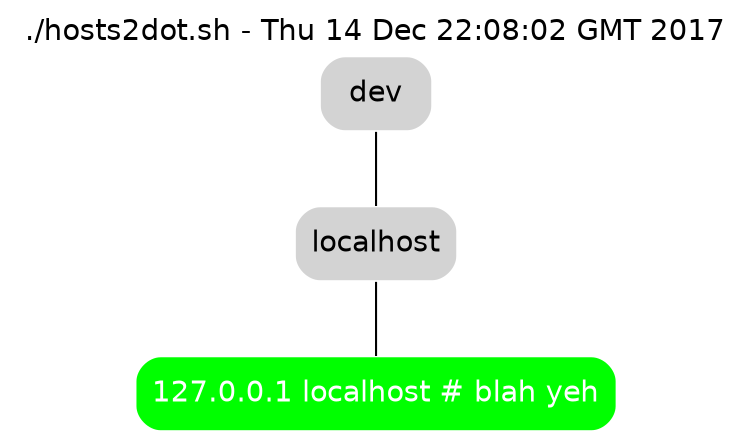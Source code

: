 strict graph {
fontname=helvetica
node [shape=rect style="filled,rounded" color=white fillcolor=lightgrey fontname=helvetica]
soy_yo [label=dev]
graph [label="./hosts2dot.sh - Thu 14 Dec 22:08:02 GMT 2017" labelloc=top labeljust=left]
"127.0.0.1 localhost # blah yeh" [fillcolor=green fontcolor=white]
soy_yo--"localhost"--"127.0.0.1 localhost # blah yeh"
}
